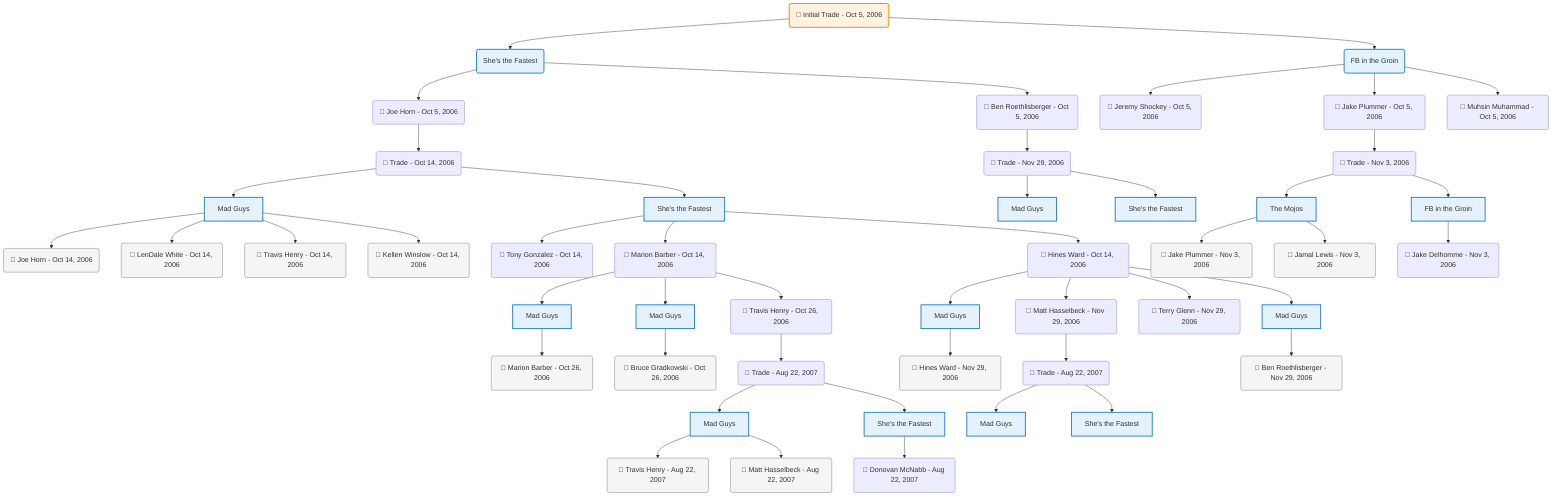 flowchart TD

    TRADE_MAIN("🔄 Initial Trade - Oct 5, 2006")
    TEAM_1("She's the Fastest")
    TEAM_2("FB in the Groin")
    NODE_b3d96c99-6169-4838-a146-0ccb6553a40f("🔄 Joe Horn - Oct 5, 2006")
    TRADE_ce20ada5-488c-42bb-81ff-654bf10c775e_3("🔄 Trade - Oct 14, 2006")
    TEAM_f5908944-6efd-40eb-af54-6c53004e0e2f_4["Mad Guys"]
    NODE_2d5e163c-cf82-4f0c-b2b0-928482ea4ad2("🔄 Joe Horn - Oct 14, 2006")
    NODE_f2a49ad0-9bef-4fd1-94ed-61651a84658b("🔄 LenDale White - Oct 14, 2006")
    NODE_282956be-e712-4df6-843a-9d92485c0ae4("🔄 Travis Henry - Oct 14, 2006")
    NODE_226cc31f-fa1b-4444-9edd-d799c92a88af("🔄 Kellen Winslow - Oct 14, 2006")
    TEAM_4449259f-64af-44fd-9235-1facc0926234_5["She's the Fastest"]
    NODE_318494ea-3c4e-4311-aae1-6262e1d62dd2("🔄 Tony Gonzalez - Oct 14, 2006")
    NODE_76fc29b7-369e-4798-8eac-eaa63e814539("🔄 Marion Barber - Oct 14, 2006")
    TEAM_f5908944-6efd-40eb-af54-6c53004e0e2f_6["Mad Guys"]
    NODE_1977b820-e794-4826-a87e-c7ab3bffeb05("🔄 Marion Barber - Oct 26, 2006")
    TEAM_f5908944-6efd-40eb-af54-6c53004e0e2f_7["Mad Guys"]
    NODE_48b9675f-7bae-44b9-a520-04d629791a34("🔄 Bruce Gradkowski - Oct 26, 2006")
    NODE_6372070f-eeba-4284-a58b-94618802e524("🔄 Travis Henry - Oct 26, 2006")
    TRADE_308eb20b-53a3-4f9b-966d-71bfd7563fae_8("🔄 Trade - Aug 22, 2007")
    TEAM_f5908944-6efd-40eb-af54-6c53004e0e2f_9["Mad Guys"]
    NODE_5040ed8f-9252-42e7-8404-b38608ad1d57("🔄 Travis Henry - Aug 22, 2007")
    NODE_06b4815b-97ba-4f51-8303-f5cfed55f7a3("🔄 Matt Hasselbeck - Aug 22, 2007")
    TEAM_4449259f-64af-44fd-9235-1facc0926234_10["She's the Fastest"]
    NODE_785862b2-4564-4496-aacf-45ba6c83093f("🔄 Donovan McNabb - Aug 22, 2007")
    NODE_fd2f47c1-8ed6-4c4d-92c5-fa95074e6f3b("🔄 Hines Ward - Oct 14, 2006")
    TEAM_f5908944-6efd-40eb-af54-6c53004e0e2f_11["Mad Guys"]
    NODE_bdd103d9-e937-4bd8-b04e-546096a292a3("🔄 Hines Ward - Nov 29, 2006")
    NODE_ba802b4a-92bf-43a5-ba4e-92405ba533ed("🔄 Matt Hasselbeck - Nov 29, 2006")
    TRADE_308eb20b-53a3-4f9b-966d-71bfd7563fae_12("🔄 Trade - Aug 22, 2007")
    TEAM_f5908944-6efd-40eb-af54-6c53004e0e2f_13["Mad Guys"]
    TEAM_4449259f-64af-44fd-9235-1facc0926234_14["She's the Fastest"]
    NODE_26eb6b05-5762-4b25-8cba-d62d74e4bc48("🔄 Terry Glenn - Nov 29, 2006")
    TEAM_f5908944-6efd-40eb-af54-6c53004e0e2f_15["Mad Guys"]
    NODE_58f26ffa-7c76-48c0-a511-e4ad4db00d53("🔄 Ben Roethlisberger - Nov 29, 2006")
    NODE_c57e70ab-6f35-4286-b3f0-13b79a160e15("🔄 Jeremy Shockey - Oct 5, 2006")
    NODE_5641278b-5d11-44ac-bd94-4078d5654562("🔄 Ben Roethlisberger - Oct 5, 2006")
    TRADE_06fb8c3a-33af-4b79-ab48-d50c700a376b_16("🔄 Trade - Nov 29, 2006")
    TEAM_f5908944-6efd-40eb-af54-6c53004e0e2f_17["Mad Guys"]
    TEAM_4449259f-64af-44fd-9235-1facc0926234_18["She's the Fastest"]
    NODE_69ecdbbe-6332-4926-9a78-c7965cbc96dc("🔄 Jake Plummer - Oct 5, 2006")
    TRADE_9b49d5bc-6ef6-48f2-ac4c-c398452727b4_19("🔄 Trade - Nov 3, 2006")
    TEAM_bbe2d0ad-54cf-4c22-be82-b2a5f262a157_20["The Mojos"]
    NODE_4f2e1c6d-1dd5-435e-b749-6d920df6f007("🔄 Jake Plummer - Nov 3, 2006")
    NODE_833a3afd-a1cf-4864-a958-8fba61ae431f("🔄 Jamal Lewis - Nov 3, 2006")
    TEAM_f483ecf1-cd17-4991-854b-e52dfc957b45_21["FB in the Groin"]
    NODE_dedea1c5-c834-4810-a8c4-d54e5cc8302e("🔄 Jake Delhomme - Nov 3, 2006")
    NODE_444c6e1b-4de0-497e-bb5f-f65850abe6c6("🔄 Muhsin Muhammad - Oct 5, 2006")

    TRADE_MAIN --> TEAM_1
    TRADE_MAIN --> TEAM_2
    TEAM_1 --> NODE_b3d96c99-6169-4838-a146-0ccb6553a40f
    NODE_b3d96c99-6169-4838-a146-0ccb6553a40f --> TRADE_ce20ada5-488c-42bb-81ff-654bf10c775e_3
    TRADE_ce20ada5-488c-42bb-81ff-654bf10c775e_3 --> TEAM_f5908944-6efd-40eb-af54-6c53004e0e2f_4
    TEAM_f5908944-6efd-40eb-af54-6c53004e0e2f_4 --> NODE_2d5e163c-cf82-4f0c-b2b0-928482ea4ad2
    TEAM_f5908944-6efd-40eb-af54-6c53004e0e2f_4 --> NODE_f2a49ad0-9bef-4fd1-94ed-61651a84658b
    TEAM_f5908944-6efd-40eb-af54-6c53004e0e2f_4 --> NODE_282956be-e712-4df6-843a-9d92485c0ae4
    TEAM_f5908944-6efd-40eb-af54-6c53004e0e2f_4 --> NODE_226cc31f-fa1b-4444-9edd-d799c92a88af
    TRADE_ce20ada5-488c-42bb-81ff-654bf10c775e_3 --> TEAM_4449259f-64af-44fd-9235-1facc0926234_5
    TEAM_4449259f-64af-44fd-9235-1facc0926234_5 --> NODE_318494ea-3c4e-4311-aae1-6262e1d62dd2
    TEAM_4449259f-64af-44fd-9235-1facc0926234_5 --> NODE_76fc29b7-369e-4798-8eac-eaa63e814539
    NODE_76fc29b7-369e-4798-8eac-eaa63e814539 --> TEAM_f5908944-6efd-40eb-af54-6c53004e0e2f_6
    TEAM_f5908944-6efd-40eb-af54-6c53004e0e2f_6 --> NODE_1977b820-e794-4826-a87e-c7ab3bffeb05
    NODE_76fc29b7-369e-4798-8eac-eaa63e814539 --> TEAM_f5908944-6efd-40eb-af54-6c53004e0e2f_7
    TEAM_f5908944-6efd-40eb-af54-6c53004e0e2f_7 --> NODE_48b9675f-7bae-44b9-a520-04d629791a34
    NODE_76fc29b7-369e-4798-8eac-eaa63e814539 --> NODE_6372070f-eeba-4284-a58b-94618802e524
    NODE_6372070f-eeba-4284-a58b-94618802e524 --> TRADE_308eb20b-53a3-4f9b-966d-71bfd7563fae_8
    TRADE_308eb20b-53a3-4f9b-966d-71bfd7563fae_8 --> TEAM_f5908944-6efd-40eb-af54-6c53004e0e2f_9
    TEAM_f5908944-6efd-40eb-af54-6c53004e0e2f_9 --> NODE_5040ed8f-9252-42e7-8404-b38608ad1d57
    TEAM_f5908944-6efd-40eb-af54-6c53004e0e2f_9 --> NODE_06b4815b-97ba-4f51-8303-f5cfed55f7a3
    TRADE_308eb20b-53a3-4f9b-966d-71bfd7563fae_8 --> TEAM_4449259f-64af-44fd-9235-1facc0926234_10
    TEAM_4449259f-64af-44fd-9235-1facc0926234_10 --> NODE_785862b2-4564-4496-aacf-45ba6c83093f
    TEAM_4449259f-64af-44fd-9235-1facc0926234_5 --> NODE_fd2f47c1-8ed6-4c4d-92c5-fa95074e6f3b
    NODE_fd2f47c1-8ed6-4c4d-92c5-fa95074e6f3b --> TEAM_f5908944-6efd-40eb-af54-6c53004e0e2f_11
    TEAM_f5908944-6efd-40eb-af54-6c53004e0e2f_11 --> NODE_bdd103d9-e937-4bd8-b04e-546096a292a3
    NODE_fd2f47c1-8ed6-4c4d-92c5-fa95074e6f3b --> NODE_ba802b4a-92bf-43a5-ba4e-92405ba533ed
    NODE_ba802b4a-92bf-43a5-ba4e-92405ba533ed --> TRADE_308eb20b-53a3-4f9b-966d-71bfd7563fae_12
    TRADE_308eb20b-53a3-4f9b-966d-71bfd7563fae_12 --> TEAM_f5908944-6efd-40eb-af54-6c53004e0e2f_13
    TRADE_308eb20b-53a3-4f9b-966d-71bfd7563fae_12 --> TEAM_4449259f-64af-44fd-9235-1facc0926234_14
    NODE_fd2f47c1-8ed6-4c4d-92c5-fa95074e6f3b --> NODE_26eb6b05-5762-4b25-8cba-d62d74e4bc48
    NODE_fd2f47c1-8ed6-4c4d-92c5-fa95074e6f3b --> TEAM_f5908944-6efd-40eb-af54-6c53004e0e2f_15
    TEAM_f5908944-6efd-40eb-af54-6c53004e0e2f_15 --> NODE_58f26ffa-7c76-48c0-a511-e4ad4db00d53
    TEAM_2 --> NODE_c57e70ab-6f35-4286-b3f0-13b79a160e15
    TEAM_1 --> NODE_5641278b-5d11-44ac-bd94-4078d5654562
    NODE_5641278b-5d11-44ac-bd94-4078d5654562 --> TRADE_06fb8c3a-33af-4b79-ab48-d50c700a376b_16
    TRADE_06fb8c3a-33af-4b79-ab48-d50c700a376b_16 --> TEAM_f5908944-6efd-40eb-af54-6c53004e0e2f_17
    TRADE_06fb8c3a-33af-4b79-ab48-d50c700a376b_16 --> TEAM_4449259f-64af-44fd-9235-1facc0926234_18
    TEAM_2 --> NODE_69ecdbbe-6332-4926-9a78-c7965cbc96dc
    NODE_69ecdbbe-6332-4926-9a78-c7965cbc96dc --> TRADE_9b49d5bc-6ef6-48f2-ac4c-c398452727b4_19
    TRADE_9b49d5bc-6ef6-48f2-ac4c-c398452727b4_19 --> TEAM_bbe2d0ad-54cf-4c22-be82-b2a5f262a157_20
    TEAM_bbe2d0ad-54cf-4c22-be82-b2a5f262a157_20 --> NODE_4f2e1c6d-1dd5-435e-b749-6d920df6f007
    TEAM_bbe2d0ad-54cf-4c22-be82-b2a5f262a157_20 --> NODE_833a3afd-a1cf-4864-a958-8fba61ae431f
    TRADE_9b49d5bc-6ef6-48f2-ac4c-c398452727b4_19 --> TEAM_f483ecf1-cd17-4991-854b-e52dfc957b45_21
    TEAM_f483ecf1-cd17-4991-854b-e52dfc957b45_21 --> NODE_dedea1c5-c834-4810-a8c4-d54e5cc8302e
    TEAM_2 --> NODE_444c6e1b-4de0-497e-bb5f-f65850abe6c6

    %% Node styling
    classDef teamNode fill:#e3f2fd,stroke:#1976d2,stroke-width:2px
    classDef tradeNode fill:#fff3e0,stroke:#f57c00,stroke-width:2px
    classDef playerNode fill:#f3e5f5,stroke:#7b1fa2,stroke-width:1px
    classDef nonRootPlayerNode fill:#f5f5f5,stroke:#757575,stroke-width:1px
    classDef endNode fill:#ffebee,stroke:#c62828,stroke-width:2px
    classDef waiverNode fill:#e8f5e8,stroke:#388e3c,stroke-width:2px
    classDef championshipNode fill:#fff9c4,stroke:#f57f17,stroke-width:3px

    class TEAM_1,TEAM_2,TEAM_f5908944-6efd-40eb-af54-6c53004e0e2f_4,TEAM_4449259f-64af-44fd-9235-1facc0926234_5,TEAM_f5908944-6efd-40eb-af54-6c53004e0e2f_6,TEAM_f5908944-6efd-40eb-af54-6c53004e0e2f_7,TEAM_f5908944-6efd-40eb-af54-6c53004e0e2f_9,TEAM_4449259f-64af-44fd-9235-1facc0926234_10,TEAM_f5908944-6efd-40eb-af54-6c53004e0e2f_11,TEAM_f5908944-6efd-40eb-af54-6c53004e0e2f_13,TEAM_4449259f-64af-44fd-9235-1facc0926234_14,TEAM_f5908944-6efd-40eb-af54-6c53004e0e2f_15,TEAM_f5908944-6efd-40eb-af54-6c53004e0e2f_17,TEAM_4449259f-64af-44fd-9235-1facc0926234_18,TEAM_bbe2d0ad-54cf-4c22-be82-b2a5f262a157_20,TEAM_f483ecf1-cd17-4991-854b-e52dfc957b45_21 teamNode
    class NODE_2d5e163c-cf82-4f0c-b2b0-928482ea4ad2,NODE_f2a49ad0-9bef-4fd1-94ed-61651a84658b,NODE_282956be-e712-4df6-843a-9d92485c0ae4,NODE_226cc31f-fa1b-4444-9edd-d799c92a88af,NODE_1977b820-e794-4826-a87e-c7ab3bffeb05,NODE_48b9675f-7bae-44b9-a520-04d629791a34,NODE_5040ed8f-9252-42e7-8404-b38608ad1d57,NODE_06b4815b-97ba-4f51-8303-f5cfed55f7a3,NODE_bdd103d9-e937-4bd8-b04e-546096a292a3,NODE_58f26ffa-7c76-48c0-a511-e4ad4db00d53,NODE_4f2e1c6d-1dd5-435e-b749-6d920df6f007,NODE_833a3afd-a1cf-4864-a958-8fba61ae431f nonRootPlayerNode
    class TRADE_MAIN tradeNode